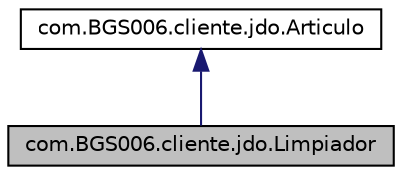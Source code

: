 digraph "com.BGS006.cliente.jdo.Limpiador"
{
 // LATEX_PDF_SIZE
  edge [fontname="Helvetica",fontsize="10",labelfontname="Helvetica",labelfontsize="10"];
  node [fontname="Helvetica",fontsize="10",shape=record];
  Node1 [label="com.BGS006.cliente.jdo.Limpiador",height=0.2,width=0.4,color="black", fillcolor="grey75", style="filled", fontcolor="black",tooltip=" "];
  Node2 -> Node1 [dir="back",color="midnightblue",fontsize="10",style="solid",fontname="Helvetica"];
  Node2 [label="com.BGS006.cliente.jdo.Articulo",height=0.2,width=0.4,color="black", fillcolor="white", style="filled",URL="$classcom_1_1_b_g_s006_1_1cliente_1_1jdo_1_1_articulo.html",tooltip=" "];
}
